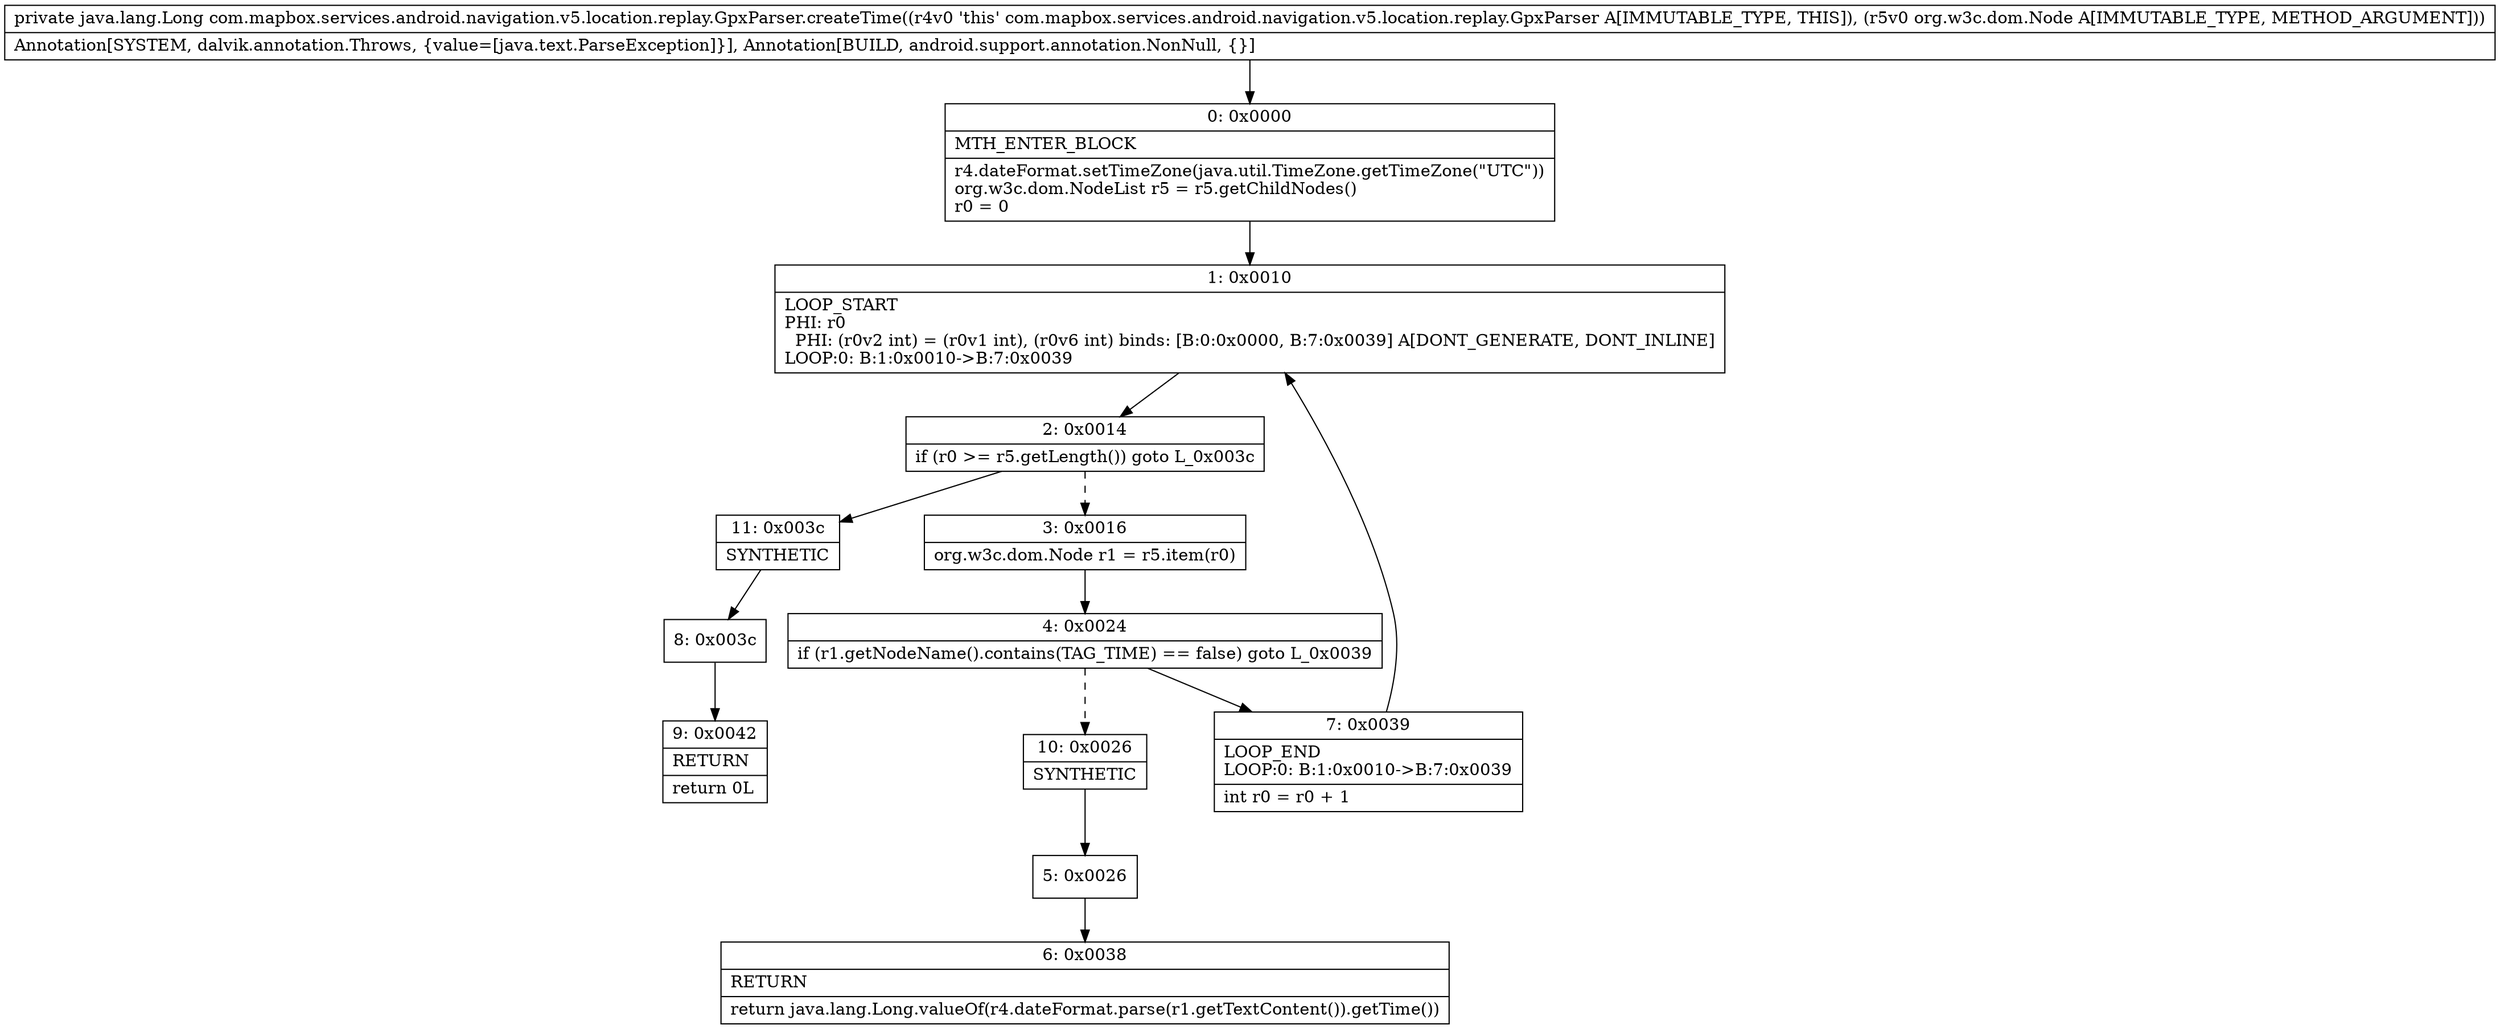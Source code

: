 digraph "CFG forcom.mapbox.services.android.navigation.v5.location.replay.GpxParser.createTime(Lorg\/w3c\/dom\/Node;)Ljava\/lang\/Long;" {
Node_0 [shape=record,label="{0\:\ 0x0000|MTH_ENTER_BLOCK\l|r4.dateFormat.setTimeZone(java.util.TimeZone.getTimeZone(\"UTC\"))\lorg.w3c.dom.NodeList r5 = r5.getChildNodes()\lr0 = 0\l}"];
Node_1 [shape=record,label="{1\:\ 0x0010|LOOP_START\lPHI: r0 \l  PHI: (r0v2 int) = (r0v1 int), (r0v6 int) binds: [B:0:0x0000, B:7:0x0039] A[DONT_GENERATE, DONT_INLINE]\lLOOP:0: B:1:0x0010\-\>B:7:0x0039\l}"];
Node_2 [shape=record,label="{2\:\ 0x0014|if (r0 \>= r5.getLength()) goto L_0x003c\l}"];
Node_3 [shape=record,label="{3\:\ 0x0016|org.w3c.dom.Node r1 = r5.item(r0)\l}"];
Node_4 [shape=record,label="{4\:\ 0x0024|if (r1.getNodeName().contains(TAG_TIME) == false) goto L_0x0039\l}"];
Node_5 [shape=record,label="{5\:\ 0x0026}"];
Node_6 [shape=record,label="{6\:\ 0x0038|RETURN\l|return java.lang.Long.valueOf(r4.dateFormat.parse(r1.getTextContent()).getTime())\l}"];
Node_7 [shape=record,label="{7\:\ 0x0039|LOOP_END\lLOOP:0: B:1:0x0010\-\>B:7:0x0039\l|int r0 = r0 + 1\l}"];
Node_8 [shape=record,label="{8\:\ 0x003c}"];
Node_9 [shape=record,label="{9\:\ 0x0042|RETURN\l|return 0L\l}"];
Node_10 [shape=record,label="{10\:\ 0x0026|SYNTHETIC\l}"];
Node_11 [shape=record,label="{11\:\ 0x003c|SYNTHETIC\l}"];
MethodNode[shape=record,label="{private java.lang.Long com.mapbox.services.android.navigation.v5.location.replay.GpxParser.createTime((r4v0 'this' com.mapbox.services.android.navigation.v5.location.replay.GpxParser A[IMMUTABLE_TYPE, THIS]), (r5v0 org.w3c.dom.Node A[IMMUTABLE_TYPE, METHOD_ARGUMENT]))  | Annotation[SYSTEM, dalvik.annotation.Throws, \{value=[java.text.ParseException]\}], Annotation[BUILD, android.support.annotation.NonNull, \{\}]\l}"];
MethodNode -> Node_0;
Node_0 -> Node_1;
Node_1 -> Node_2;
Node_2 -> Node_3[style=dashed];
Node_2 -> Node_11;
Node_3 -> Node_4;
Node_4 -> Node_7;
Node_4 -> Node_10[style=dashed];
Node_5 -> Node_6;
Node_7 -> Node_1;
Node_8 -> Node_9;
Node_10 -> Node_5;
Node_11 -> Node_8;
}

